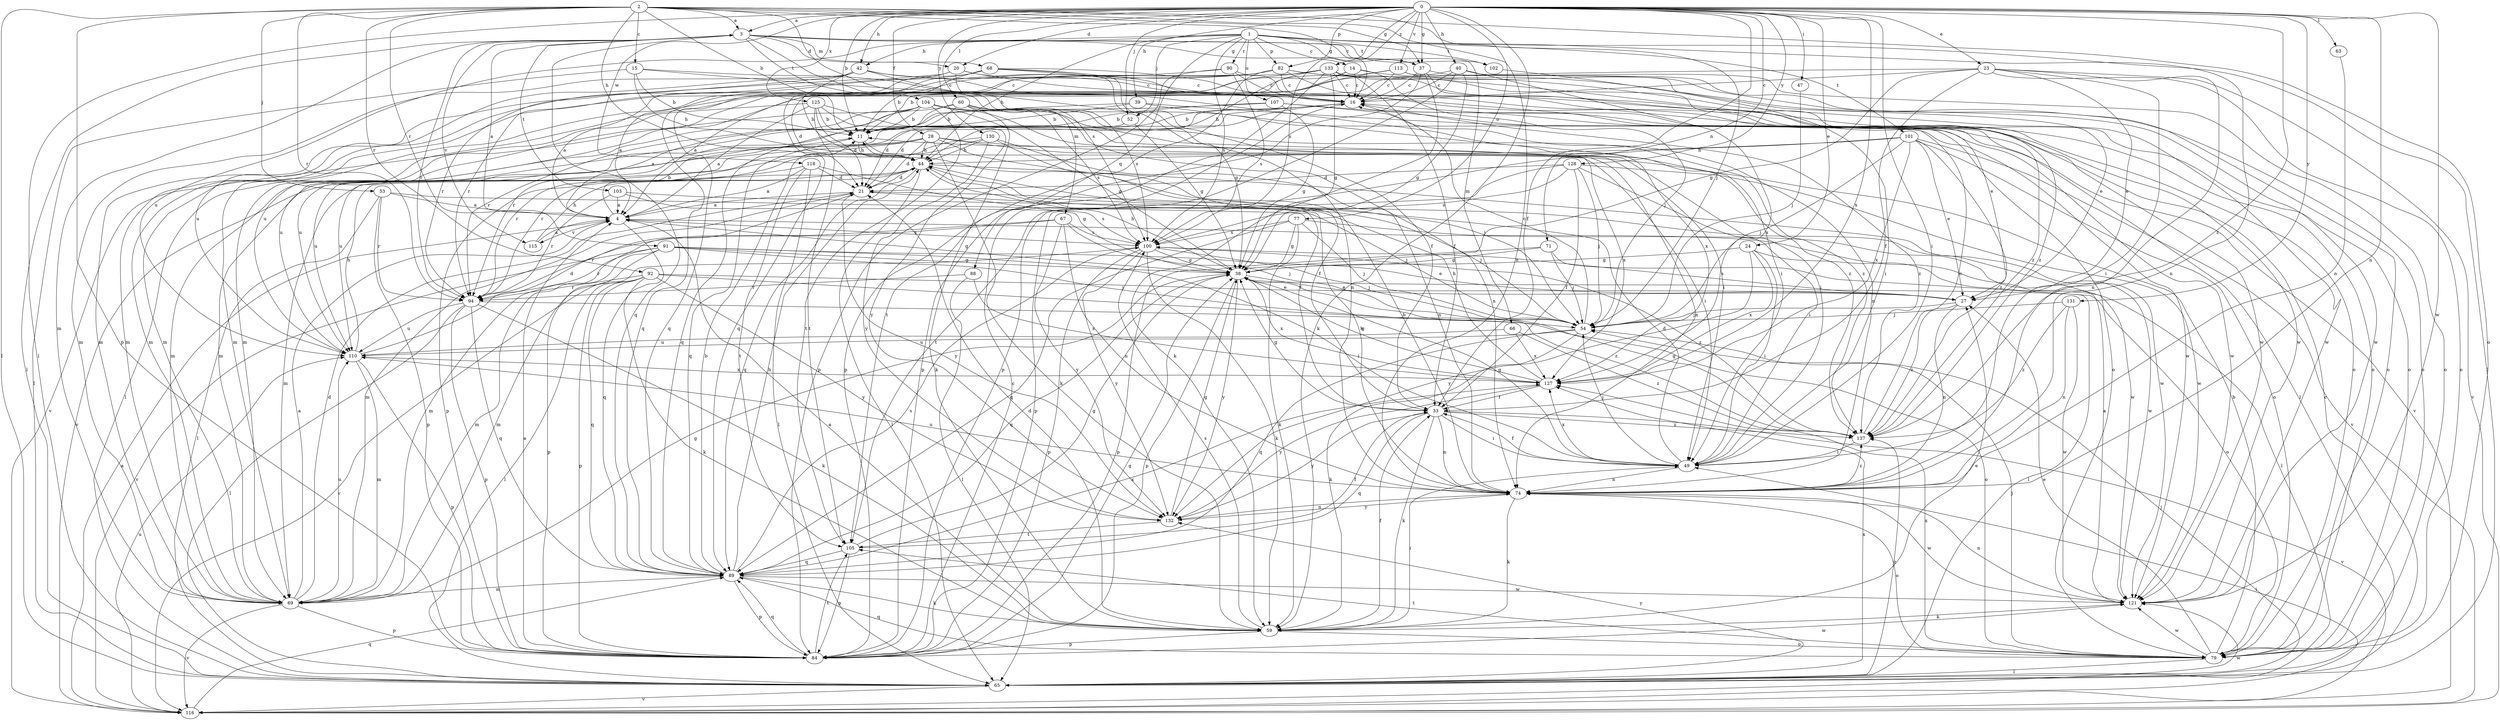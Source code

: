 strict digraph  {
0;
1;
2;
3;
4;
11;
14;
15;
16;
20;
21;
23;
24;
27;
28;
33;
37;
38;
39;
40;
42;
44;
47;
49;
52;
53;
54;
59;
60;
63;
65;
66;
67;
68;
69;
71;
74;
77;
79;
82;
84;
88;
89;
90;
91;
92;
94;
100;
101;
102;
103;
104;
105;
107;
110;
113;
115;
116;
118;
121;
125;
127;
128;
130;
131;
132;
133;
137;
0 -> 3  [label=a];
0 -> 11  [label=b];
0 -> 20  [label=d];
0 -> 23  [label=e];
0 -> 24  [label=e];
0 -> 28  [label=f];
0 -> 33  [label=f];
0 -> 37  [label=g];
0 -> 39  [label=h];
0 -> 40  [label=h];
0 -> 42  [label=h];
0 -> 47  [label=i];
0 -> 49  [label=i];
0 -> 52  [label=j];
0 -> 59  [label=k];
0 -> 60  [label=l];
0 -> 63  [label=l];
0 -> 65  [label=l];
0 -> 71  [label=n];
0 -> 74  [label=n];
0 -> 77  [label=o];
0 -> 82  [label=p];
0 -> 100  [label=s];
0 -> 113  [label=v];
0 -> 118  [label=w];
0 -> 121  [label=w];
0 -> 125  [label=x];
0 -> 127  [label=x];
0 -> 128  [label=y];
0 -> 130  [label=y];
0 -> 131  [label=y];
0 -> 133  [label=z];
0 -> 137  [label=z];
1 -> 14  [label=c];
1 -> 37  [label=g];
1 -> 42  [label=h];
1 -> 44  [label=h];
1 -> 52  [label=j];
1 -> 65  [label=l];
1 -> 74  [label=n];
1 -> 82  [label=p];
1 -> 88  [label=q];
1 -> 90  [label=r];
1 -> 100  [label=s];
1 -> 101  [label=t];
1 -> 102  [label=t];
1 -> 107  [label=u];
1 -> 110  [label=u];
2 -> 3  [label=a];
2 -> 11  [label=b];
2 -> 15  [label=c];
2 -> 16  [label=c];
2 -> 37  [label=g];
2 -> 44  [label=h];
2 -> 53  [label=j];
2 -> 54  [label=j];
2 -> 65  [label=l];
2 -> 74  [label=n];
2 -> 79  [label=o];
2 -> 84  [label=p];
2 -> 91  [label=r];
2 -> 92  [label=r];
2 -> 94  [label=r];
2 -> 100  [label=s];
3 -> 20  [label=d];
3 -> 37  [label=g];
3 -> 65  [label=l];
3 -> 66  [label=m];
3 -> 67  [label=m];
3 -> 68  [label=m];
3 -> 69  [label=m];
3 -> 89  [label=q];
3 -> 94  [label=r];
3 -> 102  [label=t];
3 -> 103  [label=t];
3 -> 104  [label=t];
3 -> 115  [label=v];
4 -> 3  [label=a];
4 -> 11  [label=b];
4 -> 38  [label=g];
4 -> 89  [label=q];
4 -> 100  [label=s];
4 -> 115  [label=v];
11 -> 44  [label=h];
11 -> 49  [label=i];
11 -> 89  [label=q];
14 -> 11  [label=b];
14 -> 16  [label=c];
14 -> 54  [label=j];
14 -> 69  [label=m];
14 -> 79  [label=o];
15 -> 11  [label=b];
15 -> 16  [label=c];
15 -> 44  [label=h];
15 -> 49  [label=i];
15 -> 65  [label=l];
16 -> 11  [label=b];
16 -> 21  [label=d];
16 -> 65  [label=l];
16 -> 69  [label=m];
16 -> 110  [label=u];
16 -> 137  [label=z];
20 -> 16  [label=c];
20 -> 69  [label=m];
20 -> 79  [label=o];
20 -> 94  [label=r];
20 -> 100  [label=s];
21 -> 4  [label=a];
21 -> 54  [label=j];
21 -> 69  [label=m];
21 -> 132  [label=y];
23 -> 16  [label=c];
23 -> 27  [label=e];
23 -> 33  [label=f];
23 -> 38  [label=g];
23 -> 49  [label=i];
23 -> 74  [label=n];
23 -> 79  [label=o];
23 -> 110  [label=u];
23 -> 116  [label=v];
24 -> 38  [label=g];
24 -> 49  [label=i];
24 -> 65  [label=l];
24 -> 127  [label=x];
24 -> 132  [label=y];
27 -> 54  [label=j];
27 -> 74  [label=n];
27 -> 100  [label=s];
27 -> 137  [label=z];
28 -> 21  [label=d];
28 -> 44  [label=h];
28 -> 54  [label=j];
28 -> 59  [label=k];
28 -> 74  [label=n];
28 -> 94  [label=r];
28 -> 110  [label=u];
28 -> 116  [label=v];
28 -> 127  [label=x];
33 -> 38  [label=g];
33 -> 49  [label=i];
33 -> 59  [label=k];
33 -> 74  [label=n];
33 -> 89  [label=q];
33 -> 116  [label=v];
33 -> 132  [label=y];
33 -> 137  [label=z];
37 -> 16  [label=c];
37 -> 59  [label=k];
37 -> 79  [label=o];
37 -> 105  [label=t];
37 -> 137  [label=z];
38 -> 27  [label=e];
38 -> 44  [label=h];
38 -> 65  [label=l];
38 -> 84  [label=p];
38 -> 89  [label=q];
38 -> 127  [label=x];
38 -> 132  [label=y];
39 -> 11  [label=b];
39 -> 94  [label=r];
39 -> 121  [label=w];
39 -> 127  [label=x];
40 -> 16  [label=c];
40 -> 38  [label=g];
40 -> 69  [label=m];
40 -> 79  [label=o];
40 -> 84  [label=p];
40 -> 127  [label=x];
42 -> 16  [label=c];
42 -> 38  [label=g];
42 -> 44  [label=h];
42 -> 69  [label=m];
42 -> 94  [label=r];
42 -> 110  [label=u];
42 -> 121  [label=w];
44 -> 21  [label=d];
44 -> 33  [label=f];
44 -> 65  [label=l];
44 -> 69  [label=m];
44 -> 89  [label=q];
44 -> 121  [label=w];
47 -> 54  [label=j];
49 -> 21  [label=d];
49 -> 33  [label=f];
49 -> 38  [label=g];
49 -> 54  [label=j];
49 -> 74  [label=n];
49 -> 127  [label=x];
52 -> 21  [label=d];
52 -> 38  [label=g];
53 -> 4  [label=a];
53 -> 54  [label=j];
53 -> 65  [label=l];
53 -> 84  [label=p];
53 -> 94  [label=r];
54 -> 16  [label=c];
54 -> 59  [label=k];
54 -> 89  [label=q];
54 -> 110  [label=u];
59 -> 4  [label=a];
59 -> 21  [label=d];
59 -> 27  [label=e];
59 -> 33  [label=f];
59 -> 49  [label=i];
59 -> 79  [label=o];
59 -> 84  [label=p];
59 -> 100  [label=s];
60 -> 11  [label=b];
60 -> 59  [label=k];
60 -> 74  [label=n];
60 -> 89  [label=q];
60 -> 94  [label=r];
60 -> 100  [label=s];
60 -> 137  [label=z];
63 -> 74  [label=n];
65 -> 16  [label=c];
65 -> 54  [label=j];
65 -> 116  [label=v];
65 -> 127  [label=x];
65 -> 132  [label=y];
65 -> 137  [label=z];
66 -> 110  [label=u];
66 -> 127  [label=x];
66 -> 137  [label=z];
67 -> 54  [label=j];
67 -> 69  [label=m];
67 -> 74  [label=n];
67 -> 94  [label=r];
67 -> 100  [label=s];
67 -> 132  [label=y];
68 -> 4  [label=a];
68 -> 11  [label=b];
68 -> 16  [label=c];
68 -> 33  [label=f];
68 -> 74  [label=n];
68 -> 79  [label=o];
68 -> 89  [label=q];
69 -> 4  [label=a];
69 -> 21  [label=d];
69 -> 38  [label=g];
69 -> 84  [label=p];
69 -> 110  [label=u];
69 -> 116  [label=v];
71 -> 38  [label=g];
71 -> 54  [label=j];
71 -> 79  [label=o];
71 -> 84  [label=p];
74 -> 11  [label=b];
74 -> 44  [label=h];
74 -> 59  [label=k];
74 -> 79  [label=o];
74 -> 110  [label=u];
74 -> 121  [label=w];
74 -> 132  [label=y];
74 -> 137  [label=z];
77 -> 38  [label=g];
77 -> 54  [label=j];
77 -> 59  [label=k];
77 -> 89  [label=q];
77 -> 100  [label=s];
77 -> 121  [label=w];
79 -> 11  [label=b];
79 -> 27  [label=e];
79 -> 54  [label=j];
79 -> 65  [label=l];
79 -> 89  [label=q];
79 -> 105  [label=t];
79 -> 121  [label=w];
79 -> 127  [label=x];
82 -> 4  [label=a];
82 -> 16  [label=c];
82 -> 27  [label=e];
82 -> 69  [label=m];
82 -> 79  [label=o];
82 -> 84  [label=p];
82 -> 89  [label=q];
82 -> 121  [label=w];
84 -> 4  [label=a];
84 -> 16  [label=c];
84 -> 38  [label=g];
84 -> 89  [label=q];
84 -> 105  [label=t];
84 -> 121  [label=w];
88 -> 65  [label=l];
88 -> 94  [label=r];
88 -> 127  [label=x];
89 -> 11  [label=b];
89 -> 44  [label=h];
89 -> 59  [label=k];
89 -> 69  [label=m];
89 -> 84  [label=p];
89 -> 100  [label=s];
89 -> 121  [label=w];
89 -> 127  [label=x];
90 -> 16  [label=c];
90 -> 79  [label=o];
90 -> 84  [label=p];
90 -> 89  [label=q];
90 -> 100  [label=s];
91 -> 27  [label=e];
91 -> 38  [label=g];
91 -> 49  [label=i];
91 -> 54  [label=j];
91 -> 69  [label=m];
91 -> 84  [label=p];
91 -> 94  [label=r];
91 -> 116  [label=v];
92 -> 27  [label=e];
92 -> 59  [label=k];
92 -> 65  [label=l];
92 -> 84  [label=p];
92 -> 89  [label=q];
92 -> 94  [label=r];
92 -> 116  [label=v];
92 -> 132  [label=y];
92 -> 137  [label=z];
94 -> 59  [label=k];
94 -> 65  [label=l];
94 -> 79  [label=o];
94 -> 84  [label=p];
94 -> 89  [label=q];
94 -> 110  [label=u];
100 -> 38  [label=g];
100 -> 54  [label=j];
100 -> 59  [label=k];
100 -> 69  [label=m];
100 -> 84  [label=p];
100 -> 132  [label=y];
100 -> 137  [label=z];
101 -> 27  [label=e];
101 -> 44  [label=h];
101 -> 54  [label=j];
101 -> 79  [label=o];
101 -> 105  [label=t];
101 -> 116  [label=v];
101 -> 127  [label=x];
101 -> 137  [label=z];
102 -> 49  [label=i];
103 -> 4  [label=a];
103 -> 94  [label=r];
103 -> 100  [label=s];
103 -> 121  [label=w];
104 -> 4  [label=a];
104 -> 11  [label=b];
104 -> 38  [label=g];
104 -> 49  [label=i];
104 -> 65  [label=l];
104 -> 69  [label=m];
104 -> 105  [label=t];
104 -> 121  [label=w];
104 -> 137  [label=z];
105 -> 33  [label=f];
105 -> 38  [label=g];
105 -> 84  [label=p];
105 -> 89  [label=q];
107 -> 11  [label=b];
107 -> 38  [label=g];
107 -> 74  [label=n];
107 -> 110  [label=u];
107 -> 116  [label=v];
110 -> 21  [label=d];
110 -> 44  [label=h];
110 -> 69  [label=m];
110 -> 84  [label=p];
110 -> 127  [label=x];
113 -> 4  [label=a];
113 -> 16  [label=c];
113 -> 27  [label=e];
113 -> 69  [label=m];
113 -> 121  [label=w];
115 -> 4  [label=a];
115 -> 44  [label=h];
116 -> 4  [label=a];
116 -> 49  [label=i];
116 -> 89  [label=q];
116 -> 110  [label=u];
116 -> 121  [label=w];
118 -> 4  [label=a];
118 -> 21  [label=d];
118 -> 38  [label=g];
118 -> 65  [label=l];
118 -> 84  [label=p];
118 -> 105  [label=t];
121 -> 4  [label=a];
121 -> 59  [label=k];
121 -> 74  [label=n];
125 -> 4  [label=a];
125 -> 11  [label=b];
125 -> 21  [label=d];
125 -> 49  [label=i];
125 -> 105  [label=t];
125 -> 116  [label=v];
125 -> 132  [label=y];
127 -> 33  [label=f];
127 -> 38  [label=g];
127 -> 44  [label=h];
127 -> 132  [label=y];
128 -> 21  [label=d];
128 -> 33  [label=f];
128 -> 49  [label=i];
128 -> 54  [label=j];
128 -> 84  [label=p];
128 -> 100  [label=s];
128 -> 121  [label=w];
130 -> 33  [label=f];
130 -> 44  [label=h];
130 -> 74  [label=n];
130 -> 94  [label=r];
130 -> 110  [label=u];
130 -> 132  [label=y];
131 -> 54  [label=j];
131 -> 74  [label=n];
131 -> 121  [label=w];
131 -> 137  [label=z];
132 -> 38  [label=g];
132 -> 74  [label=n];
132 -> 105  [label=t];
133 -> 16  [label=c];
133 -> 21  [label=d];
133 -> 33  [label=f];
133 -> 38  [label=g];
133 -> 44  [label=h];
133 -> 69  [label=m];
133 -> 84  [label=p];
133 -> 121  [label=w];
133 -> 137  [label=z];
137 -> 16  [label=c];
137 -> 38  [label=g];
137 -> 49  [label=i];
}
